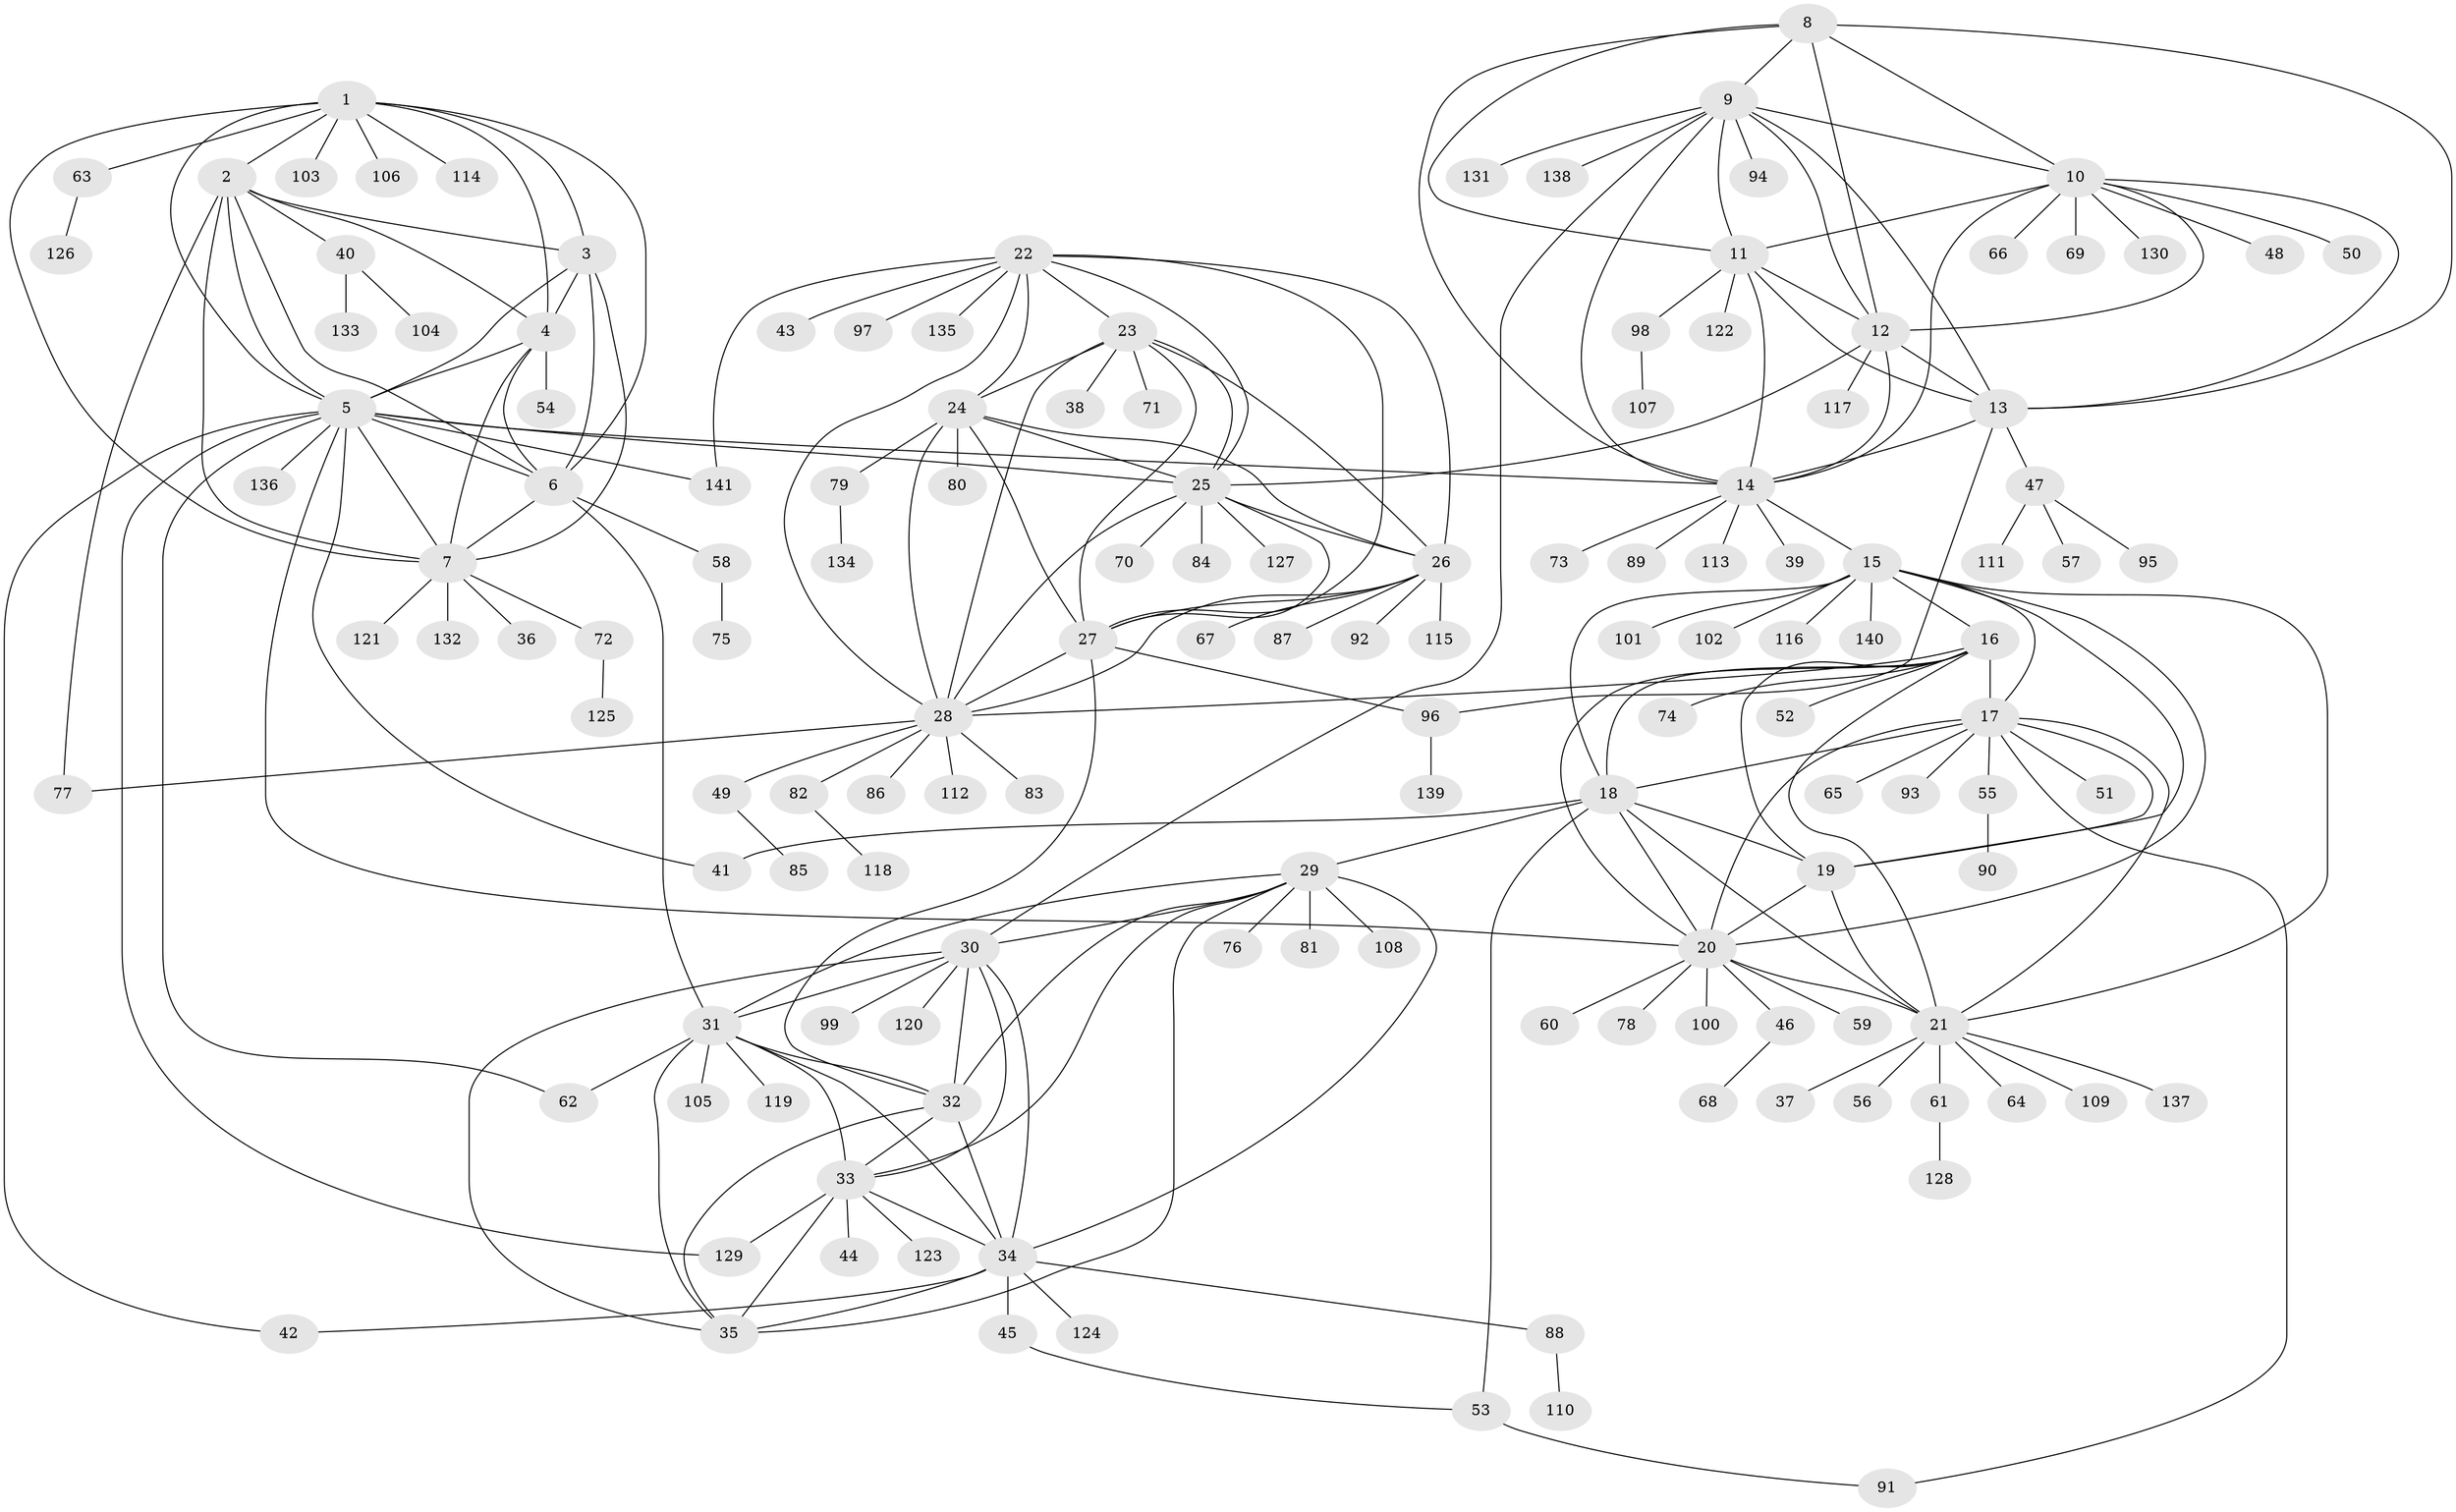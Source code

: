 // coarse degree distribution, {9: 0.05357142857142857, 4: 0.05357142857142857, 12: 0.017857142857142856, 5: 0.017857142857142856, 6: 0.017857142857142856, 3: 0.017857142857142856, 7: 0.03571428571428571, 8: 0.017857142857142856, 10: 0.05357142857142857, 1: 0.6607142857142857, 2: 0.05357142857142857}
// Generated by graph-tools (version 1.1) at 2025/19/03/04/25 18:19:42]
// undirected, 141 vertices, 230 edges
graph export_dot {
graph [start="1"]
  node [color=gray90,style=filled];
  1;
  2;
  3;
  4;
  5;
  6;
  7;
  8;
  9;
  10;
  11;
  12;
  13;
  14;
  15;
  16;
  17;
  18;
  19;
  20;
  21;
  22;
  23;
  24;
  25;
  26;
  27;
  28;
  29;
  30;
  31;
  32;
  33;
  34;
  35;
  36;
  37;
  38;
  39;
  40;
  41;
  42;
  43;
  44;
  45;
  46;
  47;
  48;
  49;
  50;
  51;
  52;
  53;
  54;
  55;
  56;
  57;
  58;
  59;
  60;
  61;
  62;
  63;
  64;
  65;
  66;
  67;
  68;
  69;
  70;
  71;
  72;
  73;
  74;
  75;
  76;
  77;
  78;
  79;
  80;
  81;
  82;
  83;
  84;
  85;
  86;
  87;
  88;
  89;
  90;
  91;
  92;
  93;
  94;
  95;
  96;
  97;
  98;
  99;
  100;
  101;
  102;
  103;
  104;
  105;
  106;
  107;
  108;
  109;
  110;
  111;
  112;
  113;
  114;
  115;
  116;
  117;
  118;
  119;
  120;
  121;
  122;
  123;
  124;
  125;
  126;
  127;
  128;
  129;
  130;
  131;
  132;
  133;
  134;
  135;
  136;
  137;
  138;
  139;
  140;
  141;
  1 -- 2;
  1 -- 3;
  1 -- 4;
  1 -- 5;
  1 -- 6;
  1 -- 7;
  1 -- 63;
  1 -- 103;
  1 -- 106;
  1 -- 114;
  2 -- 3;
  2 -- 4;
  2 -- 5;
  2 -- 6;
  2 -- 7;
  2 -- 40;
  2 -- 77;
  3 -- 4;
  3 -- 5;
  3 -- 6;
  3 -- 7;
  4 -- 5;
  4 -- 6;
  4 -- 7;
  4 -- 54;
  5 -- 6;
  5 -- 7;
  5 -- 14;
  5 -- 20;
  5 -- 25;
  5 -- 41;
  5 -- 42;
  5 -- 62;
  5 -- 129;
  5 -- 136;
  5 -- 141;
  6 -- 7;
  6 -- 31;
  6 -- 58;
  7 -- 36;
  7 -- 72;
  7 -- 121;
  7 -- 132;
  8 -- 9;
  8 -- 10;
  8 -- 11;
  8 -- 12;
  8 -- 13;
  8 -- 14;
  9 -- 10;
  9 -- 11;
  9 -- 12;
  9 -- 13;
  9 -- 14;
  9 -- 30;
  9 -- 94;
  9 -- 131;
  9 -- 138;
  10 -- 11;
  10 -- 12;
  10 -- 13;
  10 -- 14;
  10 -- 48;
  10 -- 50;
  10 -- 66;
  10 -- 69;
  10 -- 130;
  11 -- 12;
  11 -- 13;
  11 -- 14;
  11 -- 98;
  11 -- 122;
  12 -- 13;
  12 -- 14;
  12 -- 25;
  12 -- 117;
  13 -- 14;
  13 -- 47;
  13 -- 96;
  14 -- 15;
  14 -- 39;
  14 -- 73;
  14 -- 89;
  14 -- 113;
  15 -- 16;
  15 -- 17;
  15 -- 18;
  15 -- 19;
  15 -- 20;
  15 -- 21;
  15 -- 101;
  15 -- 102;
  15 -- 116;
  15 -- 140;
  16 -- 17;
  16 -- 18;
  16 -- 19;
  16 -- 20;
  16 -- 21;
  16 -- 28;
  16 -- 52;
  16 -- 74;
  17 -- 18;
  17 -- 19;
  17 -- 20;
  17 -- 21;
  17 -- 51;
  17 -- 55;
  17 -- 65;
  17 -- 91;
  17 -- 93;
  18 -- 19;
  18 -- 20;
  18 -- 21;
  18 -- 29;
  18 -- 41;
  18 -- 53;
  19 -- 20;
  19 -- 21;
  20 -- 21;
  20 -- 46;
  20 -- 59;
  20 -- 60;
  20 -- 78;
  20 -- 100;
  21 -- 37;
  21 -- 56;
  21 -- 61;
  21 -- 64;
  21 -- 109;
  21 -- 137;
  22 -- 23;
  22 -- 24;
  22 -- 25;
  22 -- 26;
  22 -- 27;
  22 -- 28;
  22 -- 43;
  22 -- 97;
  22 -- 135;
  22 -- 141;
  23 -- 24;
  23 -- 25;
  23 -- 26;
  23 -- 27;
  23 -- 28;
  23 -- 38;
  23 -- 71;
  24 -- 25;
  24 -- 26;
  24 -- 27;
  24 -- 28;
  24 -- 79;
  24 -- 80;
  25 -- 26;
  25 -- 27;
  25 -- 28;
  25 -- 70;
  25 -- 84;
  25 -- 127;
  26 -- 27;
  26 -- 28;
  26 -- 67;
  26 -- 87;
  26 -- 92;
  26 -- 115;
  27 -- 28;
  27 -- 32;
  27 -- 96;
  28 -- 49;
  28 -- 77;
  28 -- 82;
  28 -- 83;
  28 -- 86;
  28 -- 112;
  29 -- 30;
  29 -- 31;
  29 -- 32;
  29 -- 33;
  29 -- 34;
  29 -- 35;
  29 -- 76;
  29 -- 81;
  29 -- 108;
  30 -- 31;
  30 -- 32;
  30 -- 33;
  30 -- 34;
  30 -- 35;
  30 -- 99;
  30 -- 120;
  31 -- 32;
  31 -- 33;
  31 -- 34;
  31 -- 35;
  31 -- 62;
  31 -- 105;
  31 -- 119;
  32 -- 33;
  32 -- 34;
  32 -- 35;
  33 -- 34;
  33 -- 35;
  33 -- 44;
  33 -- 123;
  33 -- 129;
  34 -- 35;
  34 -- 42;
  34 -- 45;
  34 -- 88;
  34 -- 124;
  40 -- 104;
  40 -- 133;
  45 -- 53;
  46 -- 68;
  47 -- 57;
  47 -- 95;
  47 -- 111;
  49 -- 85;
  53 -- 91;
  55 -- 90;
  58 -- 75;
  61 -- 128;
  63 -- 126;
  72 -- 125;
  79 -- 134;
  82 -- 118;
  88 -- 110;
  96 -- 139;
  98 -- 107;
}
